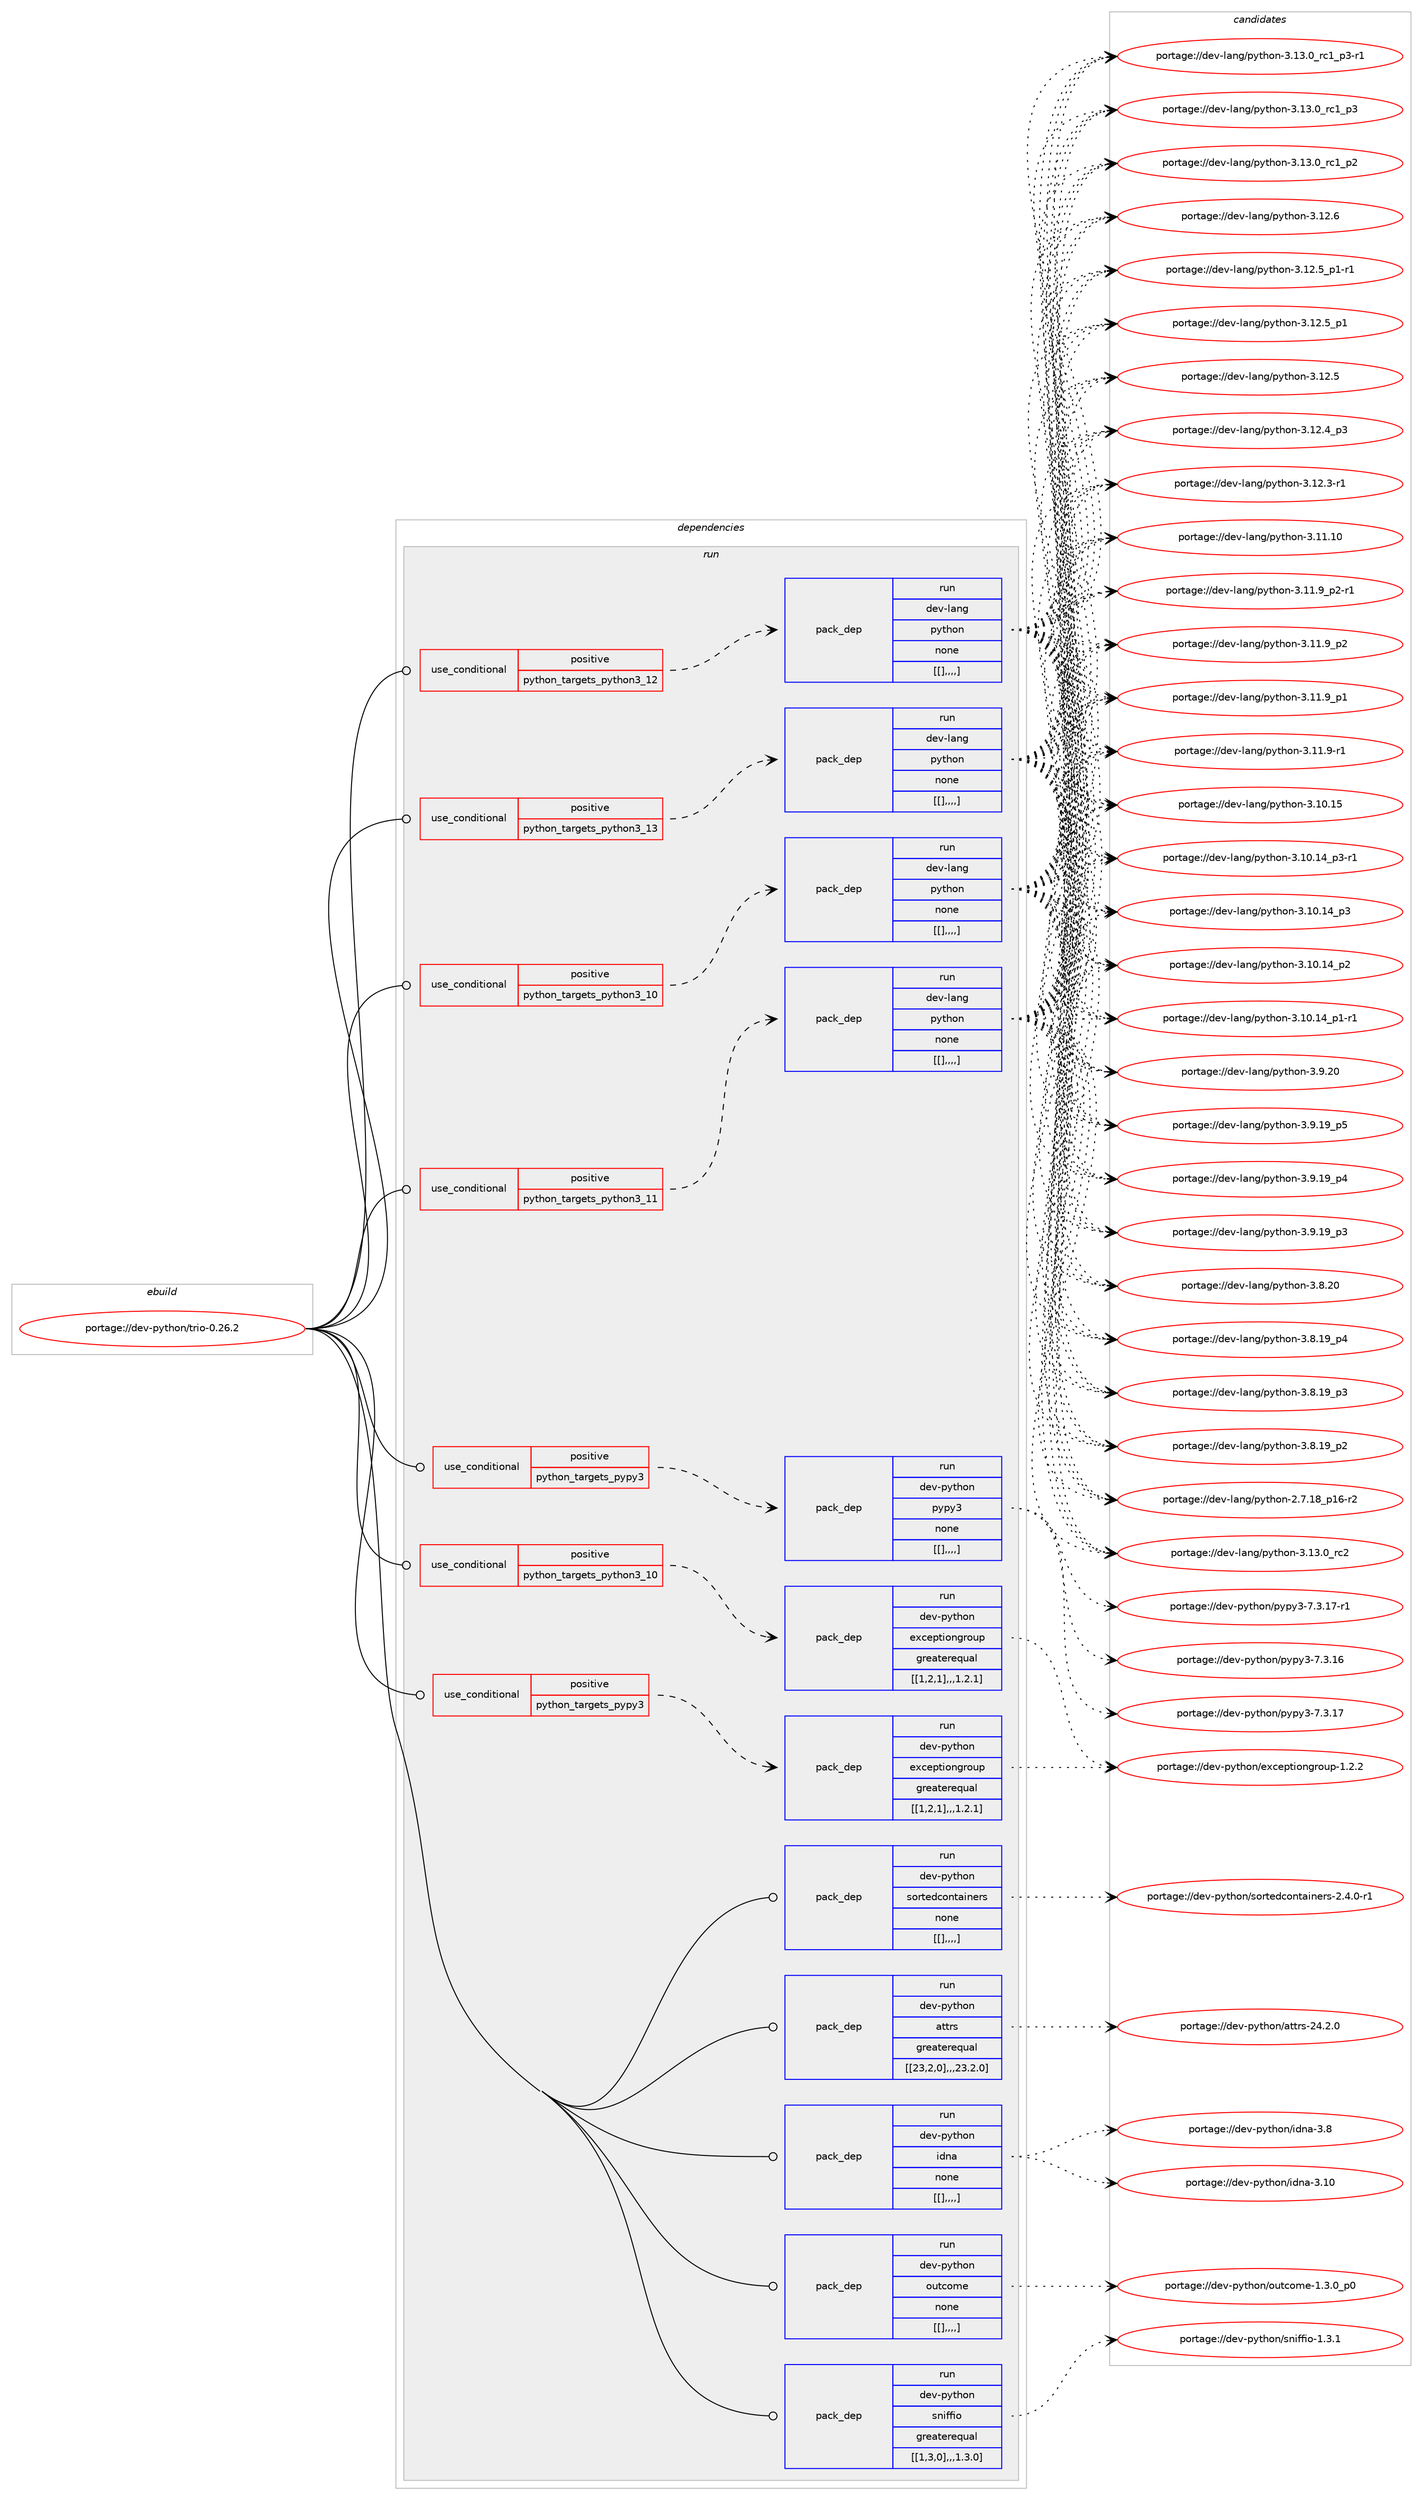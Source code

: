 digraph prolog {

# *************
# Graph options
# *************

newrank=true;
concentrate=true;
compound=true;
graph [rankdir=LR,fontname=Helvetica,fontsize=10,ranksep=1.5];#, ranksep=2.5, nodesep=0.2];
edge  [arrowhead=vee];
node  [fontname=Helvetica,fontsize=10];

# **********
# The ebuild
# **********

subgraph cluster_leftcol {
color=gray;
label=<<i>ebuild</i>>;
id [label="portage://dev-python/trio-0.26.2", color=red, width=4, href="../dev-python/trio-0.26.2.svg"];
}

# ****************
# The dependencies
# ****************

subgraph cluster_midcol {
color=gray;
label=<<i>dependencies</i>>;
subgraph cluster_compile {
fillcolor="#eeeeee";
style=filled;
label=<<i>compile</i>>;
}
subgraph cluster_compileandrun {
fillcolor="#eeeeee";
style=filled;
label=<<i>compile and run</i>>;
}
subgraph cluster_run {
fillcolor="#eeeeee";
style=filled;
label=<<i>run</i>>;
subgraph cond41730 {
dependency168441 [label=<<TABLE BORDER="0" CELLBORDER="1" CELLSPACING="0" CELLPADDING="4"><TR><TD ROWSPAN="3" CELLPADDING="10">use_conditional</TD></TR><TR><TD>positive</TD></TR><TR><TD>python_targets_pypy3</TD></TR></TABLE>>, shape=none, color=red];
subgraph pack125445 {
dependency168442 [label=<<TABLE BORDER="0" CELLBORDER="1" CELLSPACING="0" CELLPADDING="4" WIDTH="220"><TR><TD ROWSPAN="6" CELLPADDING="30">pack_dep</TD></TR><TR><TD WIDTH="110">run</TD></TR><TR><TD>dev-python</TD></TR><TR><TD>exceptiongroup</TD></TR><TR><TD>greaterequal</TD></TR><TR><TD>[[1,2,1],,,1.2.1]</TD></TR></TABLE>>, shape=none, color=blue];
}
dependency168441:e -> dependency168442:w [weight=20,style="dashed",arrowhead="vee"];
}
id:e -> dependency168441:w [weight=20,style="solid",arrowhead="odot"];
subgraph cond41731 {
dependency168443 [label=<<TABLE BORDER="0" CELLBORDER="1" CELLSPACING="0" CELLPADDING="4"><TR><TD ROWSPAN="3" CELLPADDING="10">use_conditional</TD></TR><TR><TD>positive</TD></TR><TR><TD>python_targets_pypy3</TD></TR></TABLE>>, shape=none, color=red];
subgraph pack125446 {
dependency168444 [label=<<TABLE BORDER="0" CELLBORDER="1" CELLSPACING="0" CELLPADDING="4" WIDTH="220"><TR><TD ROWSPAN="6" CELLPADDING="30">pack_dep</TD></TR><TR><TD WIDTH="110">run</TD></TR><TR><TD>dev-python</TD></TR><TR><TD>pypy3</TD></TR><TR><TD>none</TD></TR><TR><TD>[[],,,,]</TD></TR></TABLE>>, shape=none, color=blue];
}
dependency168443:e -> dependency168444:w [weight=20,style="dashed",arrowhead="vee"];
}
id:e -> dependency168443:w [weight=20,style="solid",arrowhead="odot"];
subgraph cond41732 {
dependency168445 [label=<<TABLE BORDER="0" CELLBORDER="1" CELLSPACING="0" CELLPADDING="4"><TR><TD ROWSPAN="3" CELLPADDING="10">use_conditional</TD></TR><TR><TD>positive</TD></TR><TR><TD>python_targets_python3_10</TD></TR></TABLE>>, shape=none, color=red];
subgraph pack125447 {
dependency168446 [label=<<TABLE BORDER="0" CELLBORDER="1" CELLSPACING="0" CELLPADDING="4" WIDTH="220"><TR><TD ROWSPAN="6" CELLPADDING="30">pack_dep</TD></TR><TR><TD WIDTH="110">run</TD></TR><TR><TD>dev-lang</TD></TR><TR><TD>python</TD></TR><TR><TD>none</TD></TR><TR><TD>[[],,,,]</TD></TR></TABLE>>, shape=none, color=blue];
}
dependency168445:e -> dependency168446:w [weight=20,style="dashed",arrowhead="vee"];
}
id:e -> dependency168445:w [weight=20,style="solid",arrowhead="odot"];
subgraph cond41733 {
dependency168447 [label=<<TABLE BORDER="0" CELLBORDER="1" CELLSPACING="0" CELLPADDING="4"><TR><TD ROWSPAN="3" CELLPADDING="10">use_conditional</TD></TR><TR><TD>positive</TD></TR><TR><TD>python_targets_python3_10</TD></TR></TABLE>>, shape=none, color=red];
subgraph pack125448 {
dependency168448 [label=<<TABLE BORDER="0" CELLBORDER="1" CELLSPACING="0" CELLPADDING="4" WIDTH="220"><TR><TD ROWSPAN="6" CELLPADDING="30">pack_dep</TD></TR><TR><TD WIDTH="110">run</TD></TR><TR><TD>dev-python</TD></TR><TR><TD>exceptiongroup</TD></TR><TR><TD>greaterequal</TD></TR><TR><TD>[[1,2,1],,,1.2.1]</TD></TR></TABLE>>, shape=none, color=blue];
}
dependency168447:e -> dependency168448:w [weight=20,style="dashed",arrowhead="vee"];
}
id:e -> dependency168447:w [weight=20,style="solid",arrowhead="odot"];
subgraph cond41734 {
dependency168449 [label=<<TABLE BORDER="0" CELLBORDER="1" CELLSPACING="0" CELLPADDING="4"><TR><TD ROWSPAN="3" CELLPADDING="10">use_conditional</TD></TR><TR><TD>positive</TD></TR><TR><TD>python_targets_python3_11</TD></TR></TABLE>>, shape=none, color=red];
subgraph pack125449 {
dependency168450 [label=<<TABLE BORDER="0" CELLBORDER="1" CELLSPACING="0" CELLPADDING="4" WIDTH="220"><TR><TD ROWSPAN="6" CELLPADDING="30">pack_dep</TD></TR><TR><TD WIDTH="110">run</TD></TR><TR><TD>dev-lang</TD></TR><TR><TD>python</TD></TR><TR><TD>none</TD></TR><TR><TD>[[],,,,]</TD></TR></TABLE>>, shape=none, color=blue];
}
dependency168449:e -> dependency168450:w [weight=20,style="dashed",arrowhead="vee"];
}
id:e -> dependency168449:w [weight=20,style="solid",arrowhead="odot"];
subgraph cond41735 {
dependency168451 [label=<<TABLE BORDER="0" CELLBORDER="1" CELLSPACING="0" CELLPADDING="4"><TR><TD ROWSPAN="3" CELLPADDING="10">use_conditional</TD></TR><TR><TD>positive</TD></TR><TR><TD>python_targets_python3_12</TD></TR></TABLE>>, shape=none, color=red];
subgraph pack125450 {
dependency168452 [label=<<TABLE BORDER="0" CELLBORDER="1" CELLSPACING="0" CELLPADDING="4" WIDTH="220"><TR><TD ROWSPAN="6" CELLPADDING="30">pack_dep</TD></TR><TR><TD WIDTH="110">run</TD></TR><TR><TD>dev-lang</TD></TR><TR><TD>python</TD></TR><TR><TD>none</TD></TR><TR><TD>[[],,,,]</TD></TR></TABLE>>, shape=none, color=blue];
}
dependency168451:e -> dependency168452:w [weight=20,style="dashed",arrowhead="vee"];
}
id:e -> dependency168451:w [weight=20,style="solid",arrowhead="odot"];
subgraph cond41736 {
dependency168453 [label=<<TABLE BORDER="0" CELLBORDER="1" CELLSPACING="0" CELLPADDING="4"><TR><TD ROWSPAN="3" CELLPADDING="10">use_conditional</TD></TR><TR><TD>positive</TD></TR><TR><TD>python_targets_python3_13</TD></TR></TABLE>>, shape=none, color=red];
subgraph pack125451 {
dependency168454 [label=<<TABLE BORDER="0" CELLBORDER="1" CELLSPACING="0" CELLPADDING="4" WIDTH="220"><TR><TD ROWSPAN="6" CELLPADDING="30">pack_dep</TD></TR><TR><TD WIDTH="110">run</TD></TR><TR><TD>dev-lang</TD></TR><TR><TD>python</TD></TR><TR><TD>none</TD></TR><TR><TD>[[],,,,]</TD></TR></TABLE>>, shape=none, color=blue];
}
dependency168453:e -> dependency168454:w [weight=20,style="dashed",arrowhead="vee"];
}
id:e -> dependency168453:w [weight=20,style="solid",arrowhead="odot"];
subgraph pack125452 {
dependency168455 [label=<<TABLE BORDER="0" CELLBORDER="1" CELLSPACING="0" CELLPADDING="4" WIDTH="220"><TR><TD ROWSPAN="6" CELLPADDING="30">pack_dep</TD></TR><TR><TD WIDTH="110">run</TD></TR><TR><TD>dev-python</TD></TR><TR><TD>attrs</TD></TR><TR><TD>greaterequal</TD></TR><TR><TD>[[23,2,0],,,23.2.0]</TD></TR></TABLE>>, shape=none, color=blue];
}
id:e -> dependency168455:w [weight=20,style="solid",arrowhead="odot"];
subgraph pack125453 {
dependency168456 [label=<<TABLE BORDER="0" CELLBORDER="1" CELLSPACING="0" CELLPADDING="4" WIDTH="220"><TR><TD ROWSPAN="6" CELLPADDING="30">pack_dep</TD></TR><TR><TD WIDTH="110">run</TD></TR><TR><TD>dev-python</TD></TR><TR><TD>idna</TD></TR><TR><TD>none</TD></TR><TR><TD>[[],,,,]</TD></TR></TABLE>>, shape=none, color=blue];
}
id:e -> dependency168456:w [weight=20,style="solid",arrowhead="odot"];
subgraph pack125454 {
dependency168457 [label=<<TABLE BORDER="0" CELLBORDER="1" CELLSPACING="0" CELLPADDING="4" WIDTH="220"><TR><TD ROWSPAN="6" CELLPADDING="30">pack_dep</TD></TR><TR><TD WIDTH="110">run</TD></TR><TR><TD>dev-python</TD></TR><TR><TD>outcome</TD></TR><TR><TD>none</TD></TR><TR><TD>[[],,,,]</TD></TR></TABLE>>, shape=none, color=blue];
}
id:e -> dependency168457:w [weight=20,style="solid",arrowhead="odot"];
subgraph pack125455 {
dependency168458 [label=<<TABLE BORDER="0" CELLBORDER="1" CELLSPACING="0" CELLPADDING="4" WIDTH="220"><TR><TD ROWSPAN="6" CELLPADDING="30">pack_dep</TD></TR><TR><TD WIDTH="110">run</TD></TR><TR><TD>dev-python</TD></TR><TR><TD>sniffio</TD></TR><TR><TD>greaterequal</TD></TR><TR><TD>[[1,3,0],,,1.3.0]</TD></TR></TABLE>>, shape=none, color=blue];
}
id:e -> dependency168458:w [weight=20,style="solid",arrowhead="odot"];
subgraph pack125456 {
dependency168459 [label=<<TABLE BORDER="0" CELLBORDER="1" CELLSPACING="0" CELLPADDING="4" WIDTH="220"><TR><TD ROWSPAN="6" CELLPADDING="30">pack_dep</TD></TR><TR><TD WIDTH="110">run</TD></TR><TR><TD>dev-python</TD></TR><TR><TD>sortedcontainers</TD></TR><TR><TD>none</TD></TR><TR><TD>[[],,,,]</TD></TR></TABLE>>, shape=none, color=blue];
}
id:e -> dependency168459:w [weight=20,style="solid",arrowhead="odot"];
}
}

# **************
# The candidates
# **************

subgraph cluster_choices {
rank=same;
color=gray;
label=<<i>candidates</i>>;

subgraph choice125445 {
color=black;
nodesep=1;
choice100101118451121211161041111104710112099101112116105111110103114111117112454946504650 [label="portage://dev-python/exceptiongroup-1.2.2", color=red, width=4,href="../dev-python/exceptiongroup-1.2.2.svg"];
dependency168442:e -> choice100101118451121211161041111104710112099101112116105111110103114111117112454946504650:w [style=dotted,weight="100"];
}
subgraph choice125446 {
color=black;
nodesep=1;
choice100101118451121211161041111104711212111212151455546514649554511449 [label="portage://dev-python/pypy3-7.3.17-r1", color=red, width=4,href="../dev-python/pypy3-7.3.17-r1.svg"];
choice10010111845112121116104111110471121211121215145554651464955 [label="portage://dev-python/pypy3-7.3.17", color=red, width=4,href="../dev-python/pypy3-7.3.17.svg"];
choice10010111845112121116104111110471121211121215145554651464954 [label="portage://dev-python/pypy3-7.3.16", color=red, width=4,href="../dev-python/pypy3-7.3.16.svg"];
dependency168444:e -> choice100101118451121211161041111104711212111212151455546514649554511449:w [style=dotted,weight="100"];
dependency168444:e -> choice10010111845112121116104111110471121211121215145554651464955:w [style=dotted,weight="100"];
dependency168444:e -> choice10010111845112121116104111110471121211121215145554651464954:w [style=dotted,weight="100"];
}
subgraph choice125447 {
color=black;
nodesep=1;
choice10010111845108971101034711212111610411111045514649514648951149950 [label="portage://dev-lang/python-3.13.0_rc2", color=red, width=4,href="../dev-lang/python-3.13.0_rc2.svg"];
choice1001011184510897110103471121211161041111104551464951464895114994995112514511449 [label="portage://dev-lang/python-3.13.0_rc1_p3-r1", color=red, width=4,href="../dev-lang/python-3.13.0_rc1_p3-r1.svg"];
choice100101118451089711010347112121116104111110455146495146489511499499511251 [label="portage://dev-lang/python-3.13.0_rc1_p3", color=red, width=4,href="../dev-lang/python-3.13.0_rc1_p3.svg"];
choice100101118451089711010347112121116104111110455146495146489511499499511250 [label="portage://dev-lang/python-3.13.0_rc1_p2", color=red, width=4,href="../dev-lang/python-3.13.0_rc1_p2.svg"];
choice10010111845108971101034711212111610411111045514649504654 [label="portage://dev-lang/python-3.12.6", color=red, width=4,href="../dev-lang/python-3.12.6.svg"];
choice1001011184510897110103471121211161041111104551464950465395112494511449 [label="portage://dev-lang/python-3.12.5_p1-r1", color=red, width=4,href="../dev-lang/python-3.12.5_p1-r1.svg"];
choice100101118451089711010347112121116104111110455146495046539511249 [label="portage://dev-lang/python-3.12.5_p1", color=red, width=4,href="../dev-lang/python-3.12.5_p1.svg"];
choice10010111845108971101034711212111610411111045514649504653 [label="portage://dev-lang/python-3.12.5", color=red, width=4,href="../dev-lang/python-3.12.5.svg"];
choice100101118451089711010347112121116104111110455146495046529511251 [label="portage://dev-lang/python-3.12.4_p3", color=red, width=4,href="../dev-lang/python-3.12.4_p3.svg"];
choice100101118451089711010347112121116104111110455146495046514511449 [label="portage://dev-lang/python-3.12.3-r1", color=red, width=4,href="../dev-lang/python-3.12.3-r1.svg"];
choice1001011184510897110103471121211161041111104551464949464948 [label="portage://dev-lang/python-3.11.10", color=red, width=4,href="../dev-lang/python-3.11.10.svg"];
choice1001011184510897110103471121211161041111104551464949465795112504511449 [label="portage://dev-lang/python-3.11.9_p2-r1", color=red, width=4,href="../dev-lang/python-3.11.9_p2-r1.svg"];
choice100101118451089711010347112121116104111110455146494946579511250 [label="portage://dev-lang/python-3.11.9_p2", color=red, width=4,href="../dev-lang/python-3.11.9_p2.svg"];
choice100101118451089711010347112121116104111110455146494946579511249 [label="portage://dev-lang/python-3.11.9_p1", color=red, width=4,href="../dev-lang/python-3.11.9_p1.svg"];
choice100101118451089711010347112121116104111110455146494946574511449 [label="portage://dev-lang/python-3.11.9-r1", color=red, width=4,href="../dev-lang/python-3.11.9-r1.svg"];
choice1001011184510897110103471121211161041111104551464948464953 [label="portage://dev-lang/python-3.10.15", color=red, width=4,href="../dev-lang/python-3.10.15.svg"];
choice100101118451089711010347112121116104111110455146494846495295112514511449 [label="portage://dev-lang/python-3.10.14_p3-r1", color=red, width=4,href="../dev-lang/python-3.10.14_p3-r1.svg"];
choice10010111845108971101034711212111610411111045514649484649529511251 [label="portage://dev-lang/python-3.10.14_p3", color=red, width=4,href="../dev-lang/python-3.10.14_p3.svg"];
choice10010111845108971101034711212111610411111045514649484649529511250 [label="portage://dev-lang/python-3.10.14_p2", color=red, width=4,href="../dev-lang/python-3.10.14_p2.svg"];
choice100101118451089711010347112121116104111110455146494846495295112494511449 [label="portage://dev-lang/python-3.10.14_p1-r1", color=red, width=4,href="../dev-lang/python-3.10.14_p1-r1.svg"];
choice10010111845108971101034711212111610411111045514657465048 [label="portage://dev-lang/python-3.9.20", color=red, width=4,href="../dev-lang/python-3.9.20.svg"];
choice100101118451089711010347112121116104111110455146574649579511253 [label="portage://dev-lang/python-3.9.19_p5", color=red, width=4,href="../dev-lang/python-3.9.19_p5.svg"];
choice100101118451089711010347112121116104111110455146574649579511252 [label="portage://dev-lang/python-3.9.19_p4", color=red, width=4,href="../dev-lang/python-3.9.19_p4.svg"];
choice100101118451089711010347112121116104111110455146574649579511251 [label="portage://dev-lang/python-3.9.19_p3", color=red, width=4,href="../dev-lang/python-3.9.19_p3.svg"];
choice10010111845108971101034711212111610411111045514656465048 [label="portage://dev-lang/python-3.8.20", color=red, width=4,href="../dev-lang/python-3.8.20.svg"];
choice100101118451089711010347112121116104111110455146564649579511252 [label="portage://dev-lang/python-3.8.19_p4", color=red, width=4,href="../dev-lang/python-3.8.19_p4.svg"];
choice100101118451089711010347112121116104111110455146564649579511251 [label="portage://dev-lang/python-3.8.19_p3", color=red, width=4,href="../dev-lang/python-3.8.19_p3.svg"];
choice100101118451089711010347112121116104111110455146564649579511250 [label="portage://dev-lang/python-3.8.19_p2", color=red, width=4,href="../dev-lang/python-3.8.19_p2.svg"];
choice100101118451089711010347112121116104111110455046554649569511249544511450 [label="portage://dev-lang/python-2.7.18_p16-r2", color=red, width=4,href="../dev-lang/python-2.7.18_p16-r2.svg"];
dependency168446:e -> choice10010111845108971101034711212111610411111045514649514648951149950:w [style=dotted,weight="100"];
dependency168446:e -> choice1001011184510897110103471121211161041111104551464951464895114994995112514511449:w [style=dotted,weight="100"];
dependency168446:e -> choice100101118451089711010347112121116104111110455146495146489511499499511251:w [style=dotted,weight="100"];
dependency168446:e -> choice100101118451089711010347112121116104111110455146495146489511499499511250:w [style=dotted,weight="100"];
dependency168446:e -> choice10010111845108971101034711212111610411111045514649504654:w [style=dotted,weight="100"];
dependency168446:e -> choice1001011184510897110103471121211161041111104551464950465395112494511449:w [style=dotted,weight="100"];
dependency168446:e -> choice100101118451089711010347112121116104111110455146495046539511249:w [style=dotted,weight="100"];
dependency168446:e -> choice10010111845108971101034711212111610411111045514649504653:w [style=dotted,weight="100"];
dependency168446:e -> choice100101118451089711010347112121116104111110455146495046529511251:w [style=dotted,weight="100"];
dependency168446:e -> choice100101118451089711010347112121116104111110455146495046514511449:w [style=dotted,weight="100"];
dependency168446:e -> choice1001011184510897110103471121211161041111104551464949464948:w [style=dotted,weight="100"];
dependency168446:e -> choice1001011184510897110103471121211161041111104551464949465795112504511449:w [style=dotted,weight="100"];
dependency168446:e -> choice100101118451089711010347112121116104111110455146494946579511250:w [style=dotted,weight="100"];
dependency168446:e -> choice100101118451089711010347112121116104111110455146494946579511249:w [style=dotted,weight="100"];
dependency168446:e -> choice100101118451089711010347112121116104111110455146494946574511449:w [style=dotted,weight="100"];
dependency168446:e -> choice1001011184510897110103471121211161041111104551464948464953:w [style=dotted,weight="100"];
dependency168446:e -> choice100101118451089711010347112121116104111110455146494846495295112514511449:w [style=dotted,weight="100"];
dependency168446:e -> choice10010111845108971101034711212111610411111045514649484649529511251:w [style=dotted,weight="100"];
dependency168446:e -> choice10010111845108971101034711212111610411111045514649484649529511250:w [style=dotted,weight="100"];
dependency168446:e -> choice100101118451089711010347112121116104111110455146494846495295112494511449:w [style=dotted,weight="100"];
dependency168446:e -> choice10010111845108971101034711212111610411111045514657465048:w [style=dotted,weight="100"];
dependency168446:e -> choice100101118451089711010347112121116104111110455146574649579511253:w [style=dotted,weight="100"];
dependency168446:e -> choice100101118451089711010347112121116104111110455146574649579511252:w [style=dotted,weight="100"];
dependency168446:e -> choice100101118451089711010347112121116104111110455146574649579511251:w [style=dotted,weight="100"];
dependency168446:e -> choice10010111845108971101034711212111610411111045514656465048:w [style=dotted,weight="100"];
dependency168446:e -> choice100101118451089711010347112121116104111110455146564649579511252:w [style=dotted,weight="100"];
dependency168446:e -> choice100101118451089711010347112121116104111110455146564649579511251:w [style=dotted,weight="100"];
dependency168446:e -> choice100101118451089711010347112121116104111110455146564649579511250:w [style=dotted,weight="100"];
dependency168446:e -> choice100101118451089711010347112121116104111110455046554649569511249544511450:w [style=dotted,weight="100"];
}
subgraph choice125448 {
color=black;
nodesep=1;
choice100101118451121211161041111104710112099101112116105111110103114111117112454946504650 [label="portage://dev-python/exceptiongroup-1.2.2", color=red, width=4,href="../dev-python/exceptiongroup-1.2.2.svg"];
dependency168448:e -> choice100101118451121211161041111104710112099101112116105111110103114111117112454946504650:w [style=dotted,weight="100"];
}
subgraph choice125449 {
color=black;
nodesep=1;
choice10010111845108971101034711212111610411111045514649514648951149950 [label="portage://dev-lang/python-3.13.0_rc2", color=red, width=4,href="../dev-lang/python-3.13.0_rc2.svg"];
choice1001011184510897110103471121211161041111104551464951464895114994995112514511449 [label="portage://dev-lang/python-3.13.0_rc1_p3-r1", color=red, width=4,href="../dev-lang/python-3.13.0_rc1_p3-r1.svg"];
choice100101118451089711010347112121116104111110455146495146489511499499511251 [label="portage://dev-lang/python-3.13.0_rc1_p3", color=red, width=4,href="../dev-lang/python-3.13.0_rc1_p3.svg"];
choice100101118451089711010347112121116104111110455146495146489511499499511250 [label="portage://dev-lang/python-3.13.0_rc1_p2", color=red, width=4,href="../dev-lang/python-3.13.0_rc1_p2.svg"];
choice10010111845108971101034711212111610411111045514649504654 [label="portage://dev-lang/python-3.12.6", color=red, width=4,href="../dev-lang/python-3.12.6.svg"];
choice1001011184510897110103471121211161041111104551464950465395112494511449 [label="portage://dev-lang/python-3.12.5_p1-r1", color=red, width=4,href="../dev-lang/python-3.12.5_p1-r1.svg"];
choice100101118451089711010347112121116104111110455146495046539511249 [label="portage://dev-lang/python-3.12.5_p1", color=red, width=4,href="../dev-lang/python-3.12.5_p1.svg"];
choice10010111845108971101034711212111610411111045514649504653 [label="portage://dev-lang/python-3.12.5", color=red, width=4,href="../dev-lang/python-3.12.5.svg"];
choice100101118451089711010347112121116104111110455146495046529511251 [label="portage://dev-lang/python-3.12.4_p3", color=red, width=4,href="../dev-lang/python-3.12.4_p3.svg"];
choice100101118451089711010347112121116104111110455146495046514511449 [label="portage://dev-lang/python-3.12.3-r1", color=red, width=4,href="../dev-lang/python-3.12.3-r1.svg"];
choice1001011184510897110103471121211161041111104551464949464948 [label="portage://dev-lang/python-3.11.10", color=red, width=4,href="../dev-lang/python-3.11.10.svg"];
choice1001011184510897110103471121211161041111104551464949465795112504511449 [label="portage://dev-lang/python-3.11.9_p2-r1", color=red, width=4,href="../dev-lang/python-3.11.9_p2-r1.svg"];
choice100101118451089711010347112121116104111110455146494946579511250 [label="portage://dev-lang/python-3.11.9_p2", color=red, width=4,href="../dev-lang/python-3.11.9_p2.svg"];
choice100101118451089711010347112121116104111110455146494946579511249 [label="portage://dev-lang/python-3.11.9_p1", color=red, width=4,href="../dev-lang/python-3.11.9_p1.svg"];
choice100101118451089711010347112121116104111110455146494946574511449 [label="portage://dev-lang/python-3.11.9-r1", color=red, width=4,href="../dev-lang/python-3.11.9-r1.svg"];
choice1001011184510897110103471121211161041111104551464948464953 [label="portage://dev-lang/python-3.10.15", color=red, width=4,href="../dev-lang/python-3.10.15.svg"];
choice100101118451089711010347112121116104111110455146494846495295112514511449 [label="portage://dev-lang/python-3.10.14_p3-r1", color=red, width=4,href="../dev-lang/python-3.10.14_p3-r1.svg"];
choice10010111845108971101034711212111610411111045514649484649529511251 [label="portage://dev-lang/python-3.10.14_p3", color=red, width=4,href="../dev-lang/python-3.10.14_p3.svg"];
choice10010111845108971101034711212111610411111045514649484649529511250 [label="portage://dev-lang/python-3.10.14_p2", color=red, width=4,href="../dev-lang/python-3.10.14_p2.svg"];
choice100101118451089711010347112121116104111110455146494846495295112494511449 [label="portage://dev-lang/python-3.10.14_p1-r1", color=red, width=4,href="../dev-lang/python-3.10.14_p1-r1.svg"];
choice10010111845108971101034711212111610411111045514657465048 [label="portage://dev-lang/python-3.9.20", color=red, width=4,href="../dev-lang/python-3.9.20.svg"];
choice100101118451089711010347112121116104111110455146574649579511253 [label="portage://dev-lang/python-3.9.19_p5", color=red, width=4,href="../dev-lang/python-3.9.19_p5.svg"];
choice100101118451089711010347112121116104111110455146574649579511252 [label="portage://dev-lang/python-3.9.19_p4", color=red, width=4,href="../dev-lang/python-3.9.19_p4.svg"];
choice100101118451089711010347112121116104111110455146574649579511251 [label="portage://dev-lang/python-3.9.19_p3", color=red, width=4,href="../dev-lang/python-3.9.19_p3.svg"];
choice10010111845108971101034711212111610411111045514656465048 [label="portage://dev-lang/python-3.8.20", color=red, width=4,href="../dev-lang/python-3.8.20.svg"];
choice100101118451089711010347112121116104111110455146564649579511252 [label="portage://dev-lang/python-3.8.19_p4", color=red, width=4,href="../dev-lang/python-3.8.19_p4.svg"];
choice100101118451089711010347112121116104111110455146564649579511251 [label="portage://dev-lang/python-3.8.19_p3", color=red, width=4,href="../dev-lang/python-3.8.19_p3.svg"];
choice100101118451089711010347112121116104111110455146564649579511250 [label="portage://dev-lang/python-3.8.19_p2", color=red, width=4,href="../dev-lang/python-3.8.19_p2.svg"];
choice100101118451089711010347112121116104111110455046554649569511249544511450 [label="portage://dev-lang/python-2.7.18_p16-r2", color=red, width=4,href="../dev-lang/python-2.7.18_p16-r2.svg"];
dependency168450:e -> choice10010111845108971101034711212111610411111045514649514648951149950:w [style=dotted,weight="100"];
dependency168450:e -> choice1001011184510897110103471121211161041111104551464951464895114994995112514511449:w [style=dotted,weight="100"];
dependency168450:e -> choice100101118451089711010347112121116104111110455146495146489511499499511251:w [style=dotted,weight="100"];
dependency168450:e -> choice100101118451089711010347112121116104111110455146495146489511499499511250:w [style=dotted,weight="100"];
dependency168450:e -> choice10010111845108971101034711212111610411111045514649504654:w [style=dotted,weight="100"];
dependency168450:e -> choice1001011184510897110103471121211161041111104551464950465395112494511449:w [style=dotted,weight="100"];
dependency168450:e -> choice100101118451089711010347112121116104111110455146495046539511249:w [style=dotted,weight="100"];
dependency168450:e -> choice10010111845108971101034711212111610411111045514649504653:w [style=dotted,weight="100"];
dependency168450:e -> choice100101118451089711010347112121116104111110455146495046529511251:w [style=dotted,weight="100"];
dependency168450:e -> choice100101118451089711010347112121116104111110455146495046514511449:w [style=dotted,weight="100"];
dependency168450:e -> choice1001011184510897110103471121211161041111104551464949464948:w [style=dotted,weight="100"];
dependency168450:e -> choice1001011184510897110103471121211161041111104551464949465795112504511449:w [style=dotted,weight="100"];
dependency168450:e -> choice100101118451089711010347112121116104111110455146494946579511250:w [style=dotted,weight="100"];
dependency168450:e -> choice100101118451089711010347112121116104111110455146494946579511249:w [style=dotted,weight="100"];
dependency168450:e -> choice100101118451089711010347112121116104111110455146494946574511449:w [style=dotted,weight="100"];
dependency168450:e -> choice1001011184510897110103471121211161041111104551464948464953:w [style=dotted,weight="100"];
dependency168450:e -> choice100101118451089711010347112121116104111110455146494846495295112514511449:w [style=dotted,weight="100"];
dependency168450:e -> choice10010111845108971101034711212111610411111045514649484649529511251:w [style=dotted,weight="100"];
dependency168450:e -> choice10010111845108971101034711212111610411111045514649484649529511250:w [style=dotted,weight="100"];
dependency168450:e -> choice100101118451089711010347112121116104111110455146494846495295112494511449:w [style=dotted,weight="100"];
dependency168450:e -> choice10010111845108971101034711212111610411111045514657465048:w [style=dotted,weight="100"];
dependency168450:e -> choice100101118451089711010347112121116104111110455146574649579511253:w [style=dotted,weight="100"];
dependency168450:e -> choice100101118451089711010347112121116104111110455146574649579511252:w [style=dotted,weight="100"];
dependency168450:e -> choice100101118451089711010347112121116104111110455146574649579511251:w [style=dotted,weight="100"];
dependency168450:e -> choice10010111845108971101034711212111610411111045514656465048:w [style=dotted,weight="100"];
dependency168450:e -> choice100101118451089711010347112121116104111110455146564649579511252:w [style=dotted,weight="100"];
dependency168450:e -> choice100101118451089711010347112121116104111110455146564649579511251:w [style=dotted,weight="100"];
dependency168450:e -> choice100101118451089711010347112121116104111110455146564649579511250:w [style=dotted,weight="100"];
dependency168450:e -> choice100101118451089711010347112121116104111110455046554649569511249544511450:w [style=dotted,weight="100"];
}
subgraph choice125450 {
color=black;
nodesep=1;
choice10010111845108971101034711212111610411111045514649514648951149950 [label="portage://dev-lang/python-3.13.0_rc2", color=red, width=4,href="../dev-lang/python-3.13.0_rc2.svg"];
choice1001011184510897110103471121211161041111104551464951464895114994995112514511449 [label="portage://dev-lang/python-3.13.0_rc1_p3-r1", color=red, width=4,href="../dev-lang/python-3.13.0_rc1_p3-r1.svg"];
choice100101118451089711010347112121116104111110455146495146489511499499511251 [label="portage://dev-lang/python-3.13.0_rc1_p3", color=red, width=4,href="../dev-lang/python-3.13.0_rc1_p3.svg"];
choice100101118451089711010347112121116104111110455146495146489511499499511250 [label="portage://dev-lang/python-3.13.0_rc1_p2", color=red, width=4,href="../dev-lang/python-3.13.0_rc1_p2.svg"];
choice10010111845108971101034711212111610411111045514649504654 [label="portage://dev-lang/python-3.12.6", color=red, width=4,href="../dev-lang/python-3.12.6.svg"];
choice1001011184510897110103471121211161041111104551464950465395112494511449 [label="portage://dev-lang/python-3.12.5_p1-r1", color=red, width=4,href="../dev-lang/python-3.12.5_p1-r1.svg"];
choice100101118451089711010347112121116104111110455146495046539511249 [label="portage://dev-lang/python-3.12.5_p1", color=red, width=4,href="../dev-lang/python-3.12.5_p1.svg"];
choice10010111845108971101034711212111610411111045514649504653 [label="portage://dev-lang/python-3.12.5", color=red, width=4,href="../dev-lang/python-3.12.5.svg"];
choice100101118451089711010347112121116104111110455146495046529511251 [label="portage://dev-lang/python-3.12.4_p3", color=red, width=4,href="../dev-lang/python-3.12.4_p3.svg"];
choice100101118451089711010347112121116104111110455146495046514511449 [label="portage://dev-lang/python-3.12.3-r1", color=red, width=4,href="../dev-lang/python-3.12.3-r1.svg"];
choice1001011184510897110103471121211161041111104551464949464948 [label="portage://dev-lang/python-3.11.10", color=red, width=4,href="../dev-lang/python-3.11.10.svg"];
choice1001011184510897110103471121211161041111104551464949465795112504511449 [label="portage://dev-lang/python-3.11.9_p2-r1", color=red, width=4,href="../dev-lang/python-3.11.9_p2-r1.svg"];
choice100101118451089711010347112121116104111110455146494946579511250 [label="portage://dev-lang/python-3.11.9_p2", color=red, width=4,href="../dev-lang/python-3.11.9_p2.svg"];
choice100101118451089711010347112121116104111110455146494946579511249 [label="portage://dev-lang/python-3.11.9_p1", color=red, width=4,href="../dev-lang/python-3.11.9_p1.svg"];
choice100101118451089711010347112121116104111110455146494946574511449 [label="portage://dev-lang/python-3.11.9-r1", color=red, width=4,href="../dev-lang/python-3.11.9-r1.svg"];
choice1001011184510897110103471121211161041111104551464948464953 [label="portage://dev-lang/python-3.10.15", color=red, width=4,href="../dev-lang/python-3.10.15.svg"];
choice100101118451089711010347112121116104111110455146494846495295112514511449 [label="portage://dev-lang/python-3.10.14_p3-r1", color=red, width=4,href="../dev-lang/python-3.10.14_p3-r1.svg"];
choice10010111845108971101034711212111610411111045514649484649529511251 [label="portage://dev-lang/python-3.10.14_p3", color=red, width=4,href="../dev-lang/python-3.10.14_p3.svg"];
choice10010111845108971101034711212111610411111045514649484649529511250 [label="portage://dev-lang/python-3.10.14_p2", color=red, width=4,href="../dev-lang/python-3.10.14_p2.svg"];
choice100101118451089711010347112121116104111110455146494846495295112494511449 [label="portage://dev-lang/python-3.10.14_p1-r1", color=red, width=4,href="../dev-lang/python-3.10.14_p1-r1.svg"];
choice10010111845108971101034711212111610411111045514657465048 [label="portage://dev-lang/python-3.9.20", color=red, width=4,href="../dev-lang/python-3.9.20.svg"];
choice100101118451089711010347112121116104111110455146574649579511253 [label="portage://dev-lang/python-3.9.19_p5", color=red, width=4,href="../dev-lang/python-3.9.19_p5.svg"];
choice100101118451089711010347112121116104111110455146574649579511252 [label="portage://dev-lang/python-3.9.19_p4", color=red, width=4,href="../dev-lang/python-3.9.19_p4.svg"];
choice100101118451089711010347112121116104111110455146574649579511251 [label="portage://dev-lang/python-3.9.19_p3", color=red, width=4,href="../dev-lang/python-3.9.19_p3.svg"];
choice10010111845108971101034711212111610411111045514656465048 [label="portage://dev-lang/python-3.8.20", color=red, width=4,href="../dev-lang/python-3.8.20.svg"];
choice100101118451089711010347112121116104111110455146564649579511252 [label="portage://dev-lang/python-3.8.19_p4", color=red, width=4,href="../dev-lang/python-3.8.19_p4.svg"];
choice100101118451089711010347112121116104111110455146564649579511251 [label="portage://dev-lang/python-3.8.19_p3", color=red, width=4,href="../dev-lang/python-3.8.19_p3.svg"];
choice100101118451089711010347112121116104111110455146564649579511250 [label="portage://dev-lang/python-3.8.19_p2", color=red, width=4,href="../dev-lang/python-3.8.19_p2.svg"];
choice100101118451089711010347112121116104111110455046554649569511249544511450 [label="portage://dev-lang/python-2.7.18_p16-r2", color=red, width=4,href="../dev-lang/python-2.7.18_p16-r2.svg"];
dependency168452:e -> choice10010111845108971101034711212111610411111045514649514648951149950:w [style=dotted,weight="100"];
dependency168452:e -> choice1001011184510897110103471121211161041111104551464951464895114994995112514511449:w [style=dotted,weight="100"];
dependency168452:e -> choice100101118451089711010347112121116104111110455146495146489511499499511251:w [style=dotted,weight="100"];
dependency168452:e -> choice100101118451089711010347112121116104111110455146495146489511499499511250:w [style=dotted,weight="100"];
dependency168452:e -> choice10010111845108971101034711212111610411111045514649504654:w [style=dotted,weight="100"];
dependency168452:e -> choice1001011184510897110103471121211161041111104551464950465395112494511449:w [style=dotted,weight="100"];
dependency168452:e -> choice100101118451089711010347112121116104111110455146495046539511249:w [style=dotted,weight="100"];
dependency168452:e -> choice10010111845108971101034711212111610411111045514649504653:w [style=dotted,weight="100"];
dependency168452:e -> choice100101118451089711010347112121116104111110455146495046529511251:w [style=dotted,weight="100"];
dependency168452:e -> choice100101118451089711010347112121116104111110455146495046514511449:w [style=dotted,weight="100"];
dependency168452:e -> choice1001011184510897110103471121211161041111104551464949464948:w [style=dotted,weight="100"];
dependency168452:e -> choice1001011184510897110103471121211161041111104551464949465795112504511449:w [style=dotted,weight="100"];
dependency168452:e -> choice100101118451089711010347112121116104111110455146494946579511250:w [style=dotted,weight="100"];
dependency168452:e -> choice100101118451089711010347112121116104111110455146494946579511249:w [style=dotted,weight="100"];
dependency168452:e -> choice100101118451089711010347112121116104111110455146494946574511449:w [style=dotted,weight="100"];
dependency168452:e -> choice1001011184510897110103471121211161041111104551464948464953:w [style=dotted,weight="100"];
dependency168452:e -> choice100101118451089711010347112121116104111110455146494846495295112514511449:w [style=dotted,weight="100"];
dependency168452:e -> choice10010111845108971101034711212111610411111045514649484649529511251:w [style=dotted,weight="100"];
dependency168452:e -> choice10010111845108971101034711212111610411111045514649484649529511250:w [style=dotted,weight="100"];
dependency168452:e -> choice100101118451089711010347112121116104111110455146494846495295112494511449:w [style=dotted,weight="100"];
dependency168452:e -> choice10010111845108971101034711212111610411111045514657465048:w [style=dotted,weight="100"];
dependency168452:e -> choice100101118451089711010347112121116104111110455146574649579511253:w [style=dotted,weight="100"];
dependency168452:e -> choice100101118451089711010347112121116104111110455146574649579511252:w [style=dotted,weight="100"];
dependency168452:e -> choice100101118451089711010347112121116104111110455146574649579511251:w [style=dotted,weight="100"];
dependency168452:e -> choice10010111845108971101034711212111610411111045514656465048:w [style=dotted,weight="100"];
dependency168452:e -> choice100101118451089711010347112121116104111110455146564649579511252:w [style=dotted,weight="100"];
dependency168452:e -> choice100101118451089711010347112121116104111110455146564649579511251:w [style=dotted,weight="100"];
dependency168452:e -> choice100101118451089711010347112121116104111110455146564649579511250:w [style=dotted,weight="100"];
dependency168452:e -> choice100101118451089711010347112121116104111110455046554649569511249544511450:w [style=dotted,weight="100"];
}
subgraph choice125451 {
color=black;
nodesep=1;
choice10010111845108971101034711212111610411111045514649514648951149950 [label="portage://dev-lang/python-3.13.0_rc2", color=red, width=4,href="../dev-lang/python-3.13.0_rc2.svg"];
choice1001011184510897110103471121211161041111104551464951464895114994995112514511449 [label="portage://dev-lang/python-3.13.0_rc1_p3-r1", color=red, width=4,href="../dev-lang/python-3.13.0_rc1_p3-r1.svg"];
choice100101118451089711010347112121116104111110455146495146489511499499511251 [label="portage://dev-lang/python-3.13.0_rc1_p3", color=red, width=4,href="../dev-lang/python-3.13.0_rc1_p3.svg"];
choice100101118451089711010347112121116104111110455146495146489511499499511250 [label="portage://dev-lang/python-3.13.0_rc1_p2", color=red, width=4,href="../dev-lang/python-3.13.0_rc1_p2.svg"];
choice10010111845108971101034711212111610411111045514649504654 [label="portage://dev-lang/python-3.12.6", color=red, width=4,href="../dev-lang/python-3.12.6.svg"];
choice1001011184510897110103471121211161041111104551464950465395112494511449 [label="portage://dev-lang/python-3.12.5_p1-r1", color=red, width=4,href="../dev-lang/python-3.12.5_p1-r1.svg"];
choice100101118451089711010347112121116104111110455146495046539511249 [label="portage://dev-lang/python-3.12.5_p1", color=red, width=4,href="../dev-lang/python-3.12.5_p1.svg"];
choice10010111845108971101034711212111610411111045514649504653 [label="portage://dev-lang/python-3.12.5", color=red, width=4,href="../dev-lang/python-3.12.5.svg"];
choice100101118451089711010347112121116104111110455146495046529511251 [label="portage://dev-lang/python-3.12.4_p3", color=red, width=4,href="../dev-lang/python-3.12.4_p3.svg"];
choice100101118451089711010347112121116104111110455146495046514511449 [label="portage://dev-lang/python-3.12.3-r1", color=red, width=4,href="../dev-lang/python-3.12.3-r1.svg"];
choice1001011184510897110103471121211161041111104551464949464948 [label="portage://dev-lang/python-3.11.10", color=red, width=4,href="../dev-lang/python-3.11.10.svg"];
choice1001011184510897110103471121211161041111104551464949465795112504511449 [label="portage://dev-lang/python-3.11.9_p2-r1", color=red, width=4,href="../dev-lang/python-3.11.9_p2-r1.svg"];
choice100101118451089711010347112121116104111110455146494946579511250 [label="portage://dev-lang/python-3.11.9_p2", color=red, width=4,href="../dev-lang/python-3.11.9_p2.svg"];
choice100101118451089711010347112121116104111110455146494946579511249 [label="portage://dev-lang/python-3.11.9_p1", color=red, width=4,href="../dev-lang/python-3.11.9_p1.svg"];
choice100101118451089711010347112121116104111110455146494946574511449 [label="portage://dev-lang/python-3.11.9-r1", color=red, width=4,href="../dev-lang/python-3.11.9-r1.svg"];
choice1001011184510897110103471121211161041111104551464948464953 [label="portage://dev-lang/python-3.10.15", color=red, width=4,href="../dev-lang/python-3.10.15.svg"];
choice100101118451089711010347112121116104111110455146494846495295112514511449 [label="portage://dev-lang/python-3.10.14_p3-r1", color=red, width=4,href="../dev-lang/python-3.10.14_p3-r1.svg"];
choice10010111845108971101034711212111610411111045514649484649529511251 [label="portage://dev-lang/python-3.10.14_p3", color=red, width=4,href="../dev-lang/python-3.10.14_p3.svg"];
choice10010111845108971101034711212111610411111045514649484649529511250 [label="portage://dev-lang/python-3.10.14_p2", color=red, width=4,href="../dev-lang/python-3.10.14_p2.svg"];
choice100101118451089711010347112121116104111110455146494846495295112494511449 [label="portage://dev-lang/python-3.10.14_p1-r1", color=red, width=4,href="../dev-lang/python-3.10.14_p1-r1.svg"];
choice10010111845108971101034711212111610411111045514657465048 [label="portage://dev-lang/python-3.9.20", color=red, width=4,href="../dev-lang/python-3.9.20.svg"];
choice100101118451089711010347112121116104111110455146574649579511253 [label="portage://dev-lang/python-3.9.19_p5", color=red, width=4,href="../dev-lang/python-3.9.19_p5.svg"];
choice100101118451089711010347112121116104111110455146574649579511252 [label="portage://dev-lang/python-3.9.19_p4", color=red, width=4,href="../dev-lang/python-3.9.19_p4.svg"];
choice100101118451089711010347112121116104111110455146574649579511251 [label="portage://dev-lang/python-3.9.19_p3", color=red, width=4,href="../dev-lang/python-3.9.19_p3.svg"];
choice10010111845108971101034711212111610411111045514656465048 [label="portage://dev-lang/python-3.8.20", color=red, width=4,href="../dev-lang/python-3.8.20.svg"];
choice100101118451089711010347112121116104111110455146564649579511252 [label="portage://dev-lang/python-3.8.19_p4", color=red, width=4,href="../dev-lang/python-3.8.19_p4.svg"];
choice100101118451089711010347112121116104111110455146564649579511251 [label="portage://dev-lang/python-3.8.19_p3", color=red, width=4,href="../dev-lang/python-3.8.19_p3.svg"];
choice100101118451089711010347112121116104111110455146564649579511250 [label="portage://dev-lang/python-3.8.19_p2", color=red, width=4,href="../dev-lang/python-3.8.19_p2.svg"];
choice100101118451089711010347112121116104111110455046554649569511249544511450 [label="portage://dev-lang/python-2.7.18_p16-r2", color=red, width=4,href="../dev-lang/python-2.7.18_p16-r2.svg"];
dependency168454:e -> choice10010111845108971101034711212111610411111045514649514648951149950:w [style=dotted,weight="100"];
dependency168454:e -> choice1001011184510897110103471121211161041111104551464951464895114994995112514511449:w [style=dotted,weight="100"];
dependency168454:e -> choice100101118451089711010347112121116104111110455146495146489511499499511251:w [style=dotted,weight="100"];
dependency168454:e -> choice100101118451089711010347112121116104111110455146495146489511499499511250:w [style=dotted,weight="100"];
dependency168454:e -> choice10010111845108971101034711212111610411111045514649504654:w [style=dotted,weight="100"];
dependency168454:e -> choice1001011184510897110103471121211161041111104551464950465395112494511449:w [style=dotted,weight="100"];
dependency168454:e -> choice100101118451089711010347112121116104111110455146495046539511249:w [style=dotted,weight="100"];
dependency168454:e -> choice10010111845108971101034711212111610411111045514649504653:w [style=dotted,weight="100"];
dependency168454:e -> choice100101118451089711010347112121116104111110455146495046529511251:w [style=dotted,weight="100"];
dependency168454:e -> choice100101118451089711010347112121116104111110455146495046514511449:w [style=dotted,weight="100"];
dependency168454:e -> choice1001011184510897110103471121211161041111104551464949464948:w [style=dotted,weight="100"];
dependency168454:e -> choice1001011184510897110103471121211161041111104551464949465795112504511449:w [style=dotted,weight="100"];
dependency168454:e -> choice100101118451089711010347112121116104111110455146494946579511250:w [style=dotted,weight="100"];
dependency168454:e -> choice100101118451089711010347112121116104111110455146494946579511249:w [style=dotted,weight="100"];
dependency168454:e -> choice100101118451089711010347112121116104111110455146494946574511449:w [style=dotted,weight="100"];
dependency168454:e -> choice1001011184510897110103471121211161041111104551464948464953:w [style=dotted,weight="100"];
dependency168454:e -> choice100101118451089711010347112121116104111110455146494846495295112514511449:w [style=dotted,weight="100"];
dependency168454:e -> choice10010111845108971101034711212111610411111045514649484649529511251:w [style=dotted,weight="100"];
dependency168454:e -> choice10010111845108971101034711212111610411111045514649484649529511250:w [style=dotted,weight="100"];
dependency168454:e -> choice100101118451089711010347112121116104111110455146494846495295112494511449:w [style=dotted,weight="100"];
dependency168454:e -> choice10010111845108971101034711212111610411111045514657465048:w [style=dotted,weight="100"];
dependency168454:e -> choice100101118451089711010347112121116104111110455146574649579511253:w [style=dotted,weight="100"];
dependency168454:e -> choice100101118451089711010347112121116104111110455146574649579511252:w [style=dotted,weight="100"];
dependency168454:e -> choice100101118451089711010347112121116104111110455146574649579511251:w [style=dotted,weight="100"];
dependency168454:e -> choice10010111845108971101034711212111610411111045514656465048:w [style=dotted,weight="100"];
dependency168454:e -> choice100101118451089711010347112121116104111110455146564649579511252:w [style=dotted,weight="100"];
dependency168454:e -> choice100101118451089711010347112121116104111110455146564649579511251:w [style=dotted,weight="100"];
dependency168454:e -> choice100101118451089711010347112121116104111110455146564649579511250:w [style=dotted,weight="100"];
dependency168454:e -> choice100101118451089711010347112121116104111110455046554649569511249544511450:w [style=dotted,weight="100"];
}
subgraph choice125452 {
color=black;
nodesep=1;
choice10010111845112121116104111110479711611611411545505246504648 [label="portage://dev-python/attrs-24.2.0", color=red, width=4,href="../dev-python/attrs-24.2.0.svg"];
dependency168455:e -> choice10010111845112121116104111110479711611611411545505246504648:w [style=dotted,weight="100"];
}
subgraph choice125453 {
color=black;
nodesep=1;
choice1001011184511212111610411111047105100110974551464948 [label="portage://dev-python/idna-3.10", color=red, width=4,href="../dev-python/idna-3.10.svg"];
choice10010111845112121116104111110471051001109745514656 [label="portage://dev-python/idna-3.8", color=red, width=4,href="../dev-python/idna-3.8.svg"];
dependency168456:e -> choice1001011184511212111610411111047105100110974551464948:w [style=dotted,weight="100"];
dependency168456:e -> choice10010111845112121116104111110471051001109745514656:w [style=dotted,weight="100"];
}
subgraph choice125454 {
color=black;
nodesep=1;
choice1001011184511212111610411111047111117116991111091014549465146489511248 [label="portage://dev-python/outcome-1.3.0_p0", color=red, width=4,href="../dev-python/outcome-1.3.0_p0.svg"];
dependency168457:e -> choice1001011184511212111610411111047111117116991111091014549465146489511248:w [style=dotted,weight="100"];
}
subgraph choice125455 {
color=black;
nodesep=1;
choice1001011184511212111610411111047115110105102102105111454946514649 [label="portage://dev-python/sniffio-1.3.1", color=red, width=4,href="../dev-python/sniffio-1.3.1.svg"];
dependency168458:e -> choice1001011184511212111610411111047115110105102102105111454946514649:w [style=dotted,weight="100"];
}
subgraph choice125456 {
color=black;
nodesep=1;
choice100101118451121211161041111104711511111411610110099111110116971051101011141154550465246484511449 [label="portage://dev-python/sortedcontainers-2.4.0-r1", color=red, width=4,href="../dev-python/sortedcontainers-2.4.0-r1.svg"];
dependency168459:e -> choice100101118451121211161041111104711511111411610110099111110116971051101011141154550465246484511449:w [style=dotted,weight="100"];
}
}

}
